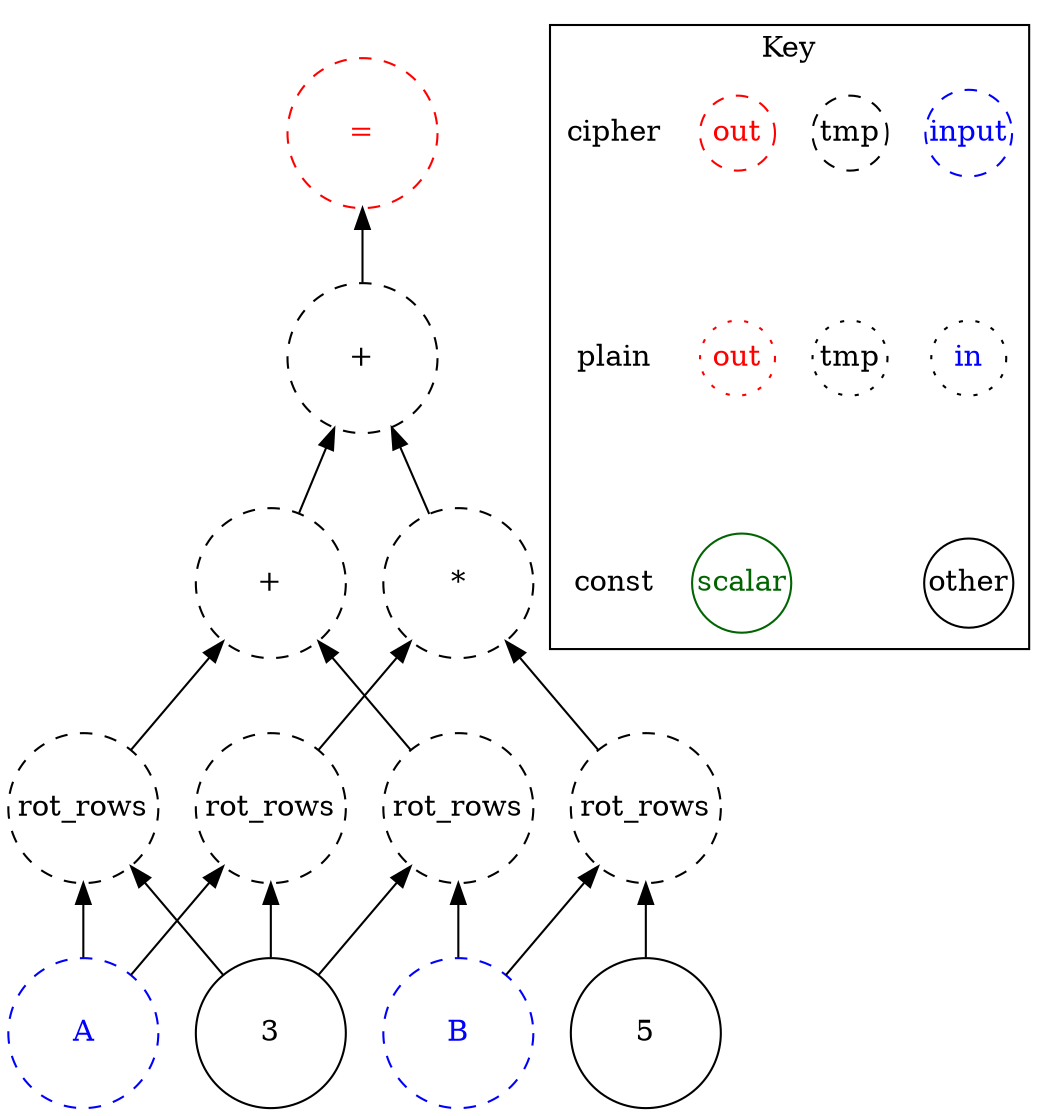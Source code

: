 digraph "test1" {
node [shape=circle width=1 margin=0]
edge [dir=back]
3 [label="3" style=solid]
ciphertext1 [label="B" style=dashed color=blue fontcolor=blue]
ciphertext7 [label="rot_rows" style=dashed]
ciphertext7 -> ciphertext1
ciphertext7 -> 3
ciphertext0 [label="A" style=dashed color=blue fontcolor=blue]
ciphertext6 [label="rot_rows" style=dashed]
ciphertext6 -> ciphertext0
ciphertext6 -> 3
ciphertext8 [label="+" style=dashed]
ciphertext8 -> ciphertext6
ciphertext8 -> ciphertext7
5 [label="5" style=solid]
ciphertext4 [label="rot_rows" style=dashed]
ciphertext4 -> ciphertext1
ciphertext4 -> 5
ciphertext3 [label="rot_rows" style=dashed]
ciphertext3 -> ciphertext0
ciphertext3 -> 3
ciphertext5 [label="*" style=dashed]
ciphertext5 -> ciphertext3
ciphertext5 -> ciphertext4
ciphertext9 [label="+" style=dashed]
ciphertext9 -> ciphertext5
ciphertext9 -> ciphertext8
ciphertext10 [label="=" style=dashed color=red fontcolor=red]
ciphertext10 -> ciphertext9
subgraph cluster_key {
    graph[label="Key"]
    node [width=0.5]
    edge [dir=forward style=invis]
    in_cipher [label=input color=blue fontcolor=blue style=dashed]
    tmp_cipher [label=tmp color=black fontcolor=black style=dashed]
    out_cipher [label=out color=red fontcolor=red style=dashed]
    cipher [shape=plain]

    in_plain [label=in icolor=blue fontcolor=blue style=dotted]
    tmp_plain [label=tmp color=black fontcolor=black style=dotted]
    out_plain [label=out color=red fontcolor=red style=dotted]
    plain [shape=plain]
    
    other [color=black fontcolor=black style=solid]
    scalar [color=darkgreen fontcolor=darkgreen style=solid]
    const[shape=plain]
    
    cipher -> plain
    plain -> const
    out_cipher -> out_plain
    in_cipher -> in_plain
    tmp_cipher -> tmp_plain
    in_plain -> other
    out_plain -> scalar
}
}
